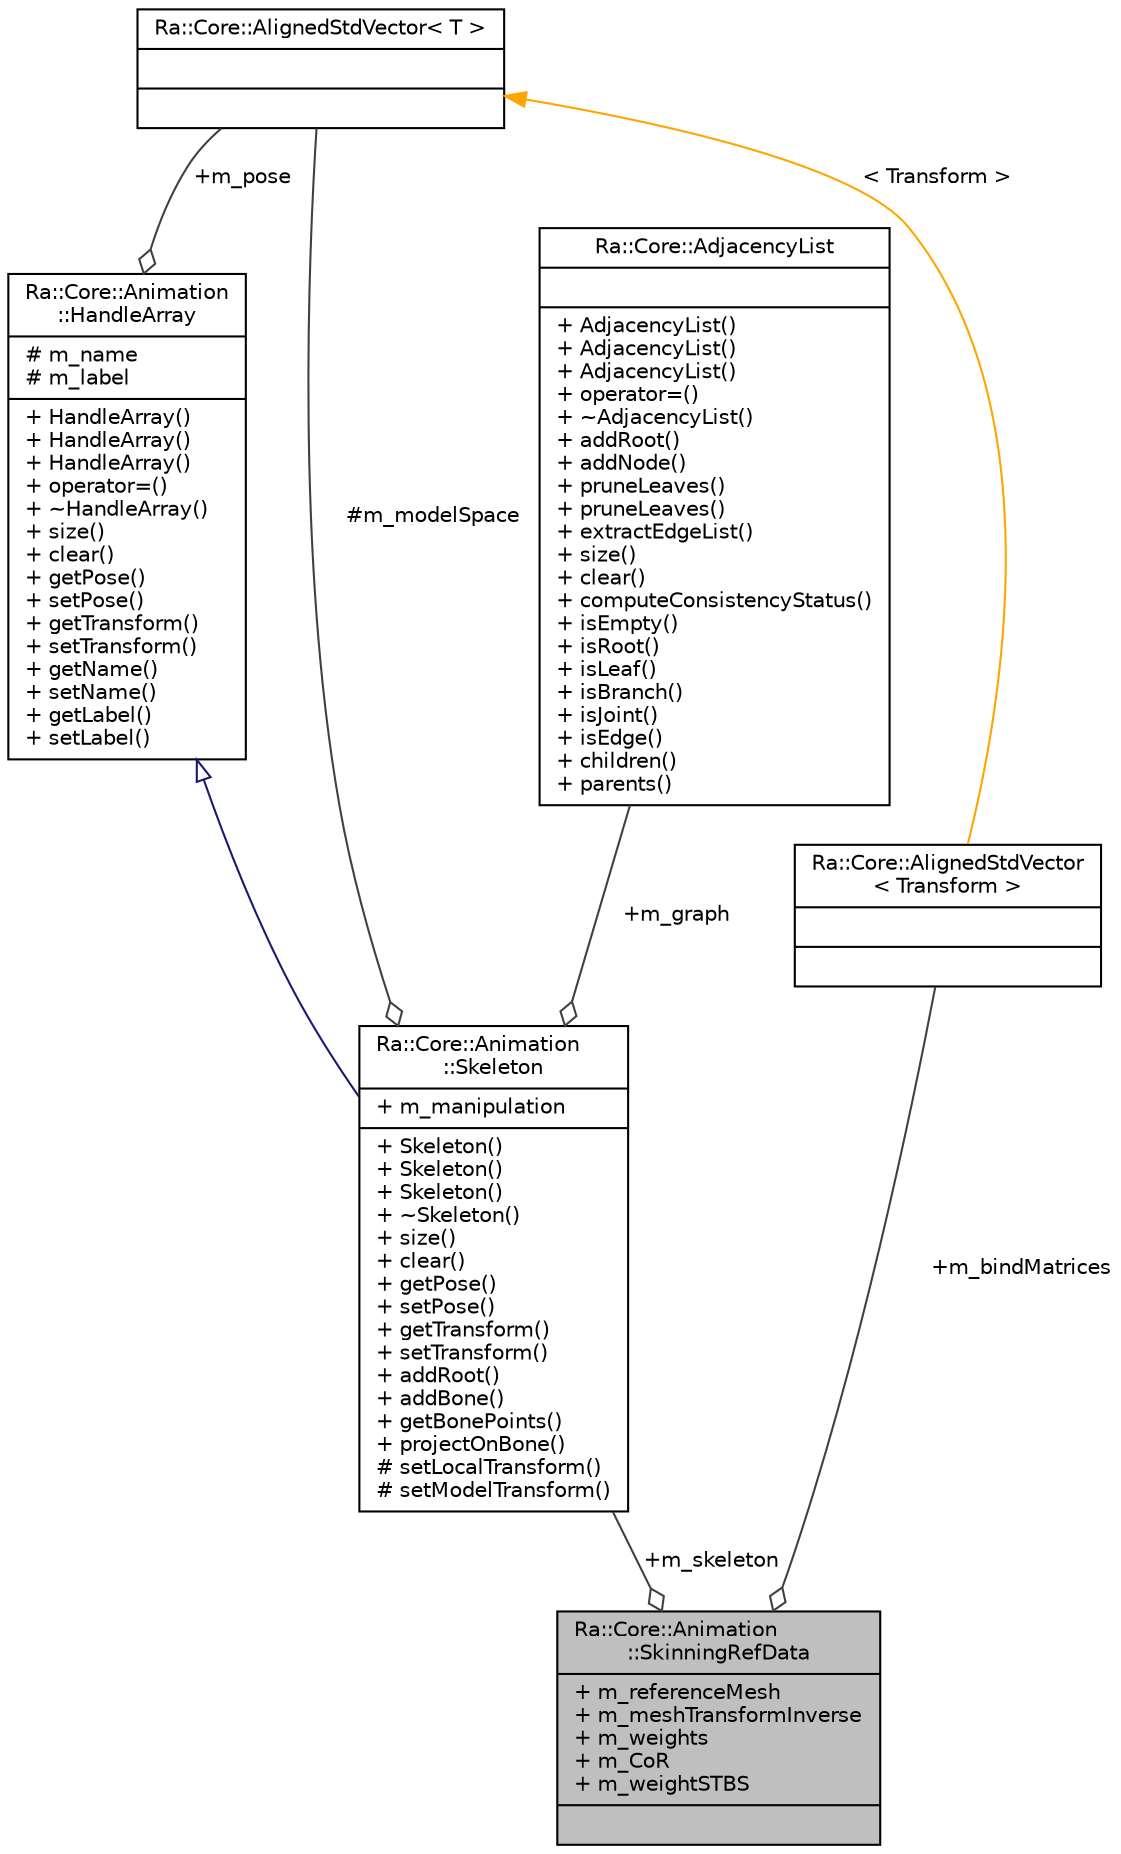 digraph "Ra::Core::Animation::SkinningRefData"
{
 // INTERACTIVE_SVG=YES
 // LATEX_PDF_SIZE
  edge [fontname="Helvetica",fontsize="10",labelfontname="Helvetica",labelfontsize="10"];
  node [fontname="Helvetica",fontsize="10",shape=record];
  Node1 [label="{Ra::Core::Animation\l::SkinningRefData\n|+ m_referenceMesh\l+ m_meshTransformInverse\l+ m_weights\l+ m_CoR\l+ m_weightSTBS\l|}",height=0.2,width=0.4,color="black", fillcolor="grey75", style="filled", fontcolor="black",tooltip="Skinning data that get set at startup including the \"reference state\"."];
  Node2 -> Node1 [color="grey25",fontsize="10",style="solid",label=" +m_skeleton" ,arrowhead="odiamond",fontname="Helvetica"];
  Node2 [label="{Ra::Core::Animation\l::Skeleton\n|+ m_manipulation\l|+ Skeleton()\l+ Skeleton()\l+ Skeleton()\l+ ~Skeleton()\l+ size()\l+ clear()\l+ getPose()\l+ setPose()\l+ getTransform()\l+ setTransform()\l+ addRoot()\l+ addBone()\l+ getBonePoints()\l+ projectOnBone()\l# setLocalTransform()\l# setModelTransform()\l}",height=0.2,width=0.4,color="black", fillcolor="white", style="filled",URL="$classRa_1_1Core_1_1Animation_1_1Skeleton.html",tooltip=" "];
  Node3 -> Node2 [dir="back",color="midnightblue",fontsize="10",style="solid",arrowtail="onormal",fontname="Helvetica"];
  Node3 [label="{Ra::Core::Animation\l::HandleArray\n|# m_name\l# m_label\l|+ HandleArray()\l+ HandleArray()\l+ HandleArray()\l+ operator=()\l+ ~HandleArray()\l+ size()\l+ clear()\l+ getPose()\l+ setPose()\l+ getTransform()\l+ setTransform()\l+ getName()\l+ setName()\l+ getLabel()\l+ setLabel()\l}",height=0.2,width=0.4,color="black", fillcolor="white", style="filled",URL="$classRa_1_1Core_1_1Animation_1_1HandleArray.html",tooltip=" "];
  Node4 -> Node3 [color="grey25",fontsize="10",style="solid",label=" +m_pose" ,arrowhead="odiamond",fontname="Helvetica"];
  Node4 [label="{Ra::Core::AlignedStdVector\< T \>\n||}",height=0.2,width=0.4,color="black", fillcolor="white", style="filled",URL="$structRa_1_1Core_1_1AlignedStdVector.html",tooltip=" "];
  Node5 -> Node2 [color="grey25",fontsize="10",style="solid",label=" +m_graph" ,arrowhead="odiamond",fontname="Helvetica"];
  Node5 [label="{Ra::Core::AdjacencyList\n||+ AdjacencyList()\l+ AdjacencyList()\l+ AdjacencyList()\l+ operator=()\l+ ~AdjacencyList()\l+ addRoot()\l+ addNode()\l+ pruneLeaves()\l+ pruneLeaves()\l+ extractEdgeList()\l+ size()\l+ clear()\l+ computeConsistencyStatus()\l+ isEmpty()\l+ isRoot()\l+ isLeaf()\l+ isBranch()\l+ isJoint()\l+ isEdge()\l+ children()\l+ parents()\l}",height=0.2,width=0.4,color="black", fillcolor="white", style="filled",URL="$classRa_1_1Core_1_1AdjacencyList.html",tooltip=" "];
  Node4 -> Node2 [color="grey25",fontsize="10",style="solid",label=" #m_modelSpace" ,arrowhead="odiamond",fontname="Helvetica"];
  Node6 -> Node1 [color="grey25",fontsize="10",style="solid",label=" +m_bindMatrices" ,arrowhead="odiamond",fontname="Helvetica"];
  Node6 [label="{Ra::Core::AlignedStdVector\l\< Transform \>\n||}",height=0.2,width=0.4,color="black", fillcolor="white", style="filled",URL="$structRa_1_1Core_1_1AlignedStdVector.html",tooltip=" "];
  Node4 -> Node6 [dir="back",color="orange",fontsize="10",style="solid",label=" \< Transform \>" ,fontname="Helvetica"];
}
